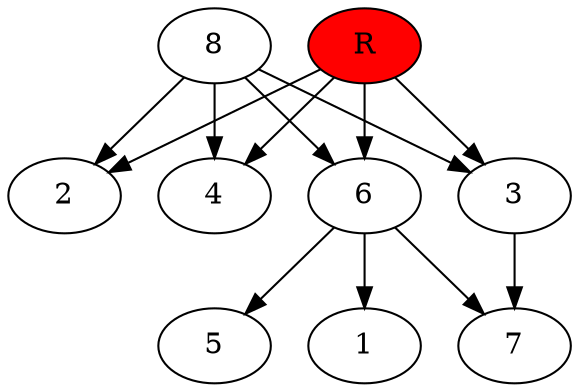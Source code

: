 digraph prb32147 {
	1
	2
	3
	4
	5
	6
	7
	8
	R [fillcolor="#ff0000" style=filled]
	3 -> 7
	6 -> 1
	6 -> 5
	6 -> 7
	8 -> 2
	8 -> 3
	8 -> 4
	8 -> 6
	R -> 2
	R -> 3
	R -> 4
	R -> 6
}
